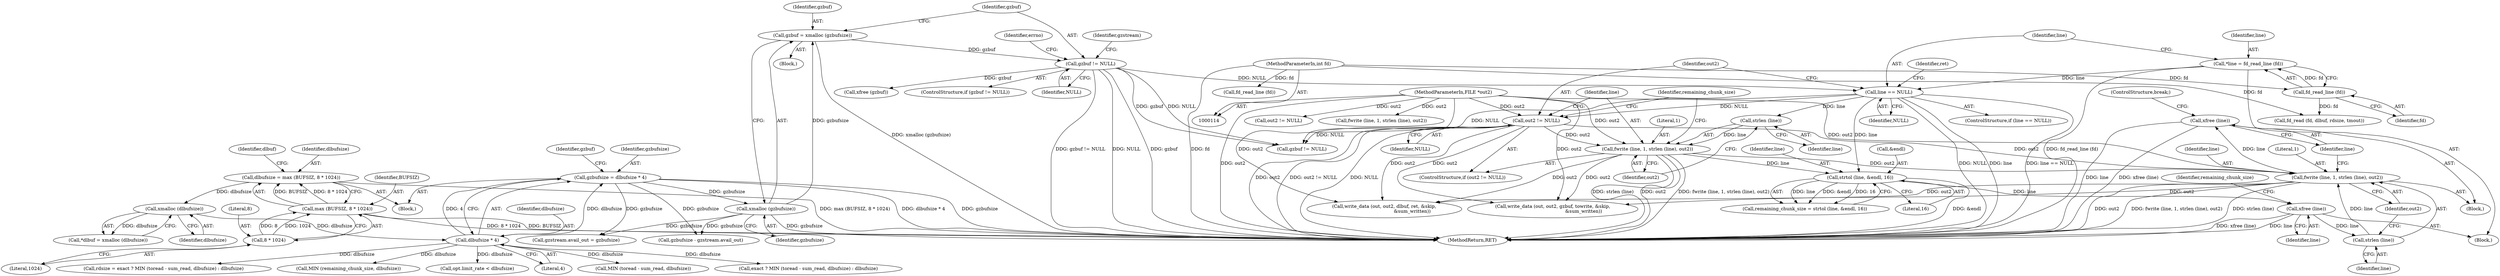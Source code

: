 digraph "0_savannah_ba6b44f6745b14dce414761a8e4b35d31b176bba@API" {
"1000456" [label="(Call,xfree (line))"];
"1000450" [label="(Call,fwrite (line, 1, strlen (line), out2))"];
"1000453" [label="(Call,strlen (line))"];
"1000430" [label="(Call,xfree (line))"];
"1000425" [label="(Call,strtol (line, &endl, 16))"];
"1000403" [label="(Call,line == NULL)"];
"1000397" [label="(Call,*line = fd_read_line (fd))"];
"1000399" [label="(Call,fd_read_line (fd))"];
"1000116" [label="(MethodParameterIn,int fd)"];
"1000210" [label="(Call,gzbuf != NULL)"];
"1000205" [label="(Call,gzbuf = xmalloc (gzbufsize))"];
"1000207" [label="(Call,xmalloc (gzbufsize))"];
"1000190" [label="(Call,gzbufsize = dlbufsize * 4)"];
"1000192" [label="(Call,dlbufsize * 4)"];
"1000141" [label="(Call,xmalloc (dlbufsize))"];
"1000131" [label="(Call,dlbufsize = max (BUFSIZ, 8 * 1024))"];
"1000133" [label="(Call,max (BUFSIZ, 8 * 1024))"];
"1000135" [label="(Call,8 * 1024)"];
"1000417" [label="(Call,fwrite (line, 1, strlen (line), out2))"];
"1000420" [label="(Call,strlen (line))"];
"1000414" [label="(Call,out2 != NULL)"];
"1000124" [label="(MethodParameterIn,FILE *out2)"];
"1000458" [label="(ControlStructure,break;)"];
"1000124" [label="(MethodParameterIn,FILE *out2)"];
"1000131" [label="(Call,dlbufsize = max (BUFSIZ, 8 * 1024))"];
"1000415" [label="(Identifier,out2)"];
"1000405" [label="(Identifier,NULL)"];
"1000209" [label="(ControlStructure,if (gzbuf != NULL))"];
"1000216" [label="(Identifier,gzstream)"];
"1000434" [label="(Identifier,remaining_chunk_size)"];
"1000403" [label="(Call,line == NULL)"];
"1000725" [label="(Call,fd_read_line (fd))"];
"1000133" [label="(Call,max (BUFSIZ, 8 * 1024))"];
"1000211" [label="(Identifier,gzbuf)"];
"1000367" [label="(Call,MIN (toread - sum_read, dlbufsize))"];
"1000451" [label="(Identifier,line)"];
"1000197" [label="(Identifier,gzbuf)"];
"1000454" [label="(Identifier,line)"];
"1000423" [label="(Call,remaining_chunk_size = strtol (line, &endl, 16))"];
"1000456" [label="(Call,xfree (line))"];
"1000193" [label="(Identifier,dlbufsize)"];
"1000404" [label="(Identifier,line)"];
"1000446" [label="(Block,)"];
"1000140" [label="(Identifier,dlbuf)"];
"1000408" [label="(Identifier,ret)"];
"1000414" [label="(Call,out2 != NULL)"];
"1000270" [label="(Identifier,errno)"];
"1000208" [label="(Identifier,gzbufsize)"];
"1000125" [label="(Block,)"];
"1000206" [label="(Identifier,gzbuf)"];
"1000190" [label="(Call,gzbufsize = dlbufsize * 4)"];
"1000421" [label="(Identifier,line)"];
"1000453" [label="(Call,strlen (line))"];
"1000398" [label="(Identifier,line)"];
"1000191" [label="(Identifier,gzbufsize)"];
"1000397" [label="(Call,*line = fd_read_line (fd))"];
"1000136" [label="(Literal,8)"];
"1000116" [label="(MethodParameterIn,int fd)"];
"1000429" [label="(Literal,16)"];
"1000425" [label="(Call,strtol (line, &endl, 16))"];
"1000567" [label="(Call,gzbuf != NULL)"];
"1000422" [label="(Identifier,out2)"];
"1000142" [label="(Identifier,dlbufsize)"];
"1000212" [label="(Identifier,NULL)"];
"1000413" [label="(ControlStructure,if (out2 != NULL))"];
"1000402" [label="(ControlStructure,if (line == NULL))"];
"1000399" [label="(Call,fd_read_line (fd))"];
"1000424" [label="(Identifier,remaining_chunk_size)"];
"1000514" [label="(Call,fd_read (fd, dlbuf, rdsize, tmout))"];
"1000141" [label="(Call,xmalloc (dlbufsize))"];
"1000783" [label="(MethodReturn,RET)"];
"1000132" [label="(Identifier,dlbufsize)"];
"1000457" [label="(Identifier,line)"];
"1000205" [label="(Call,gzbuf = xmalloc (gzbufsize))"];
"1000365" [label="(Call,exact ? MIN (toread - sum_read, dlbufsize) : dlbufsize)"];
"1000587" [label="(Call,gzstream.avail_out = gzbufsize)"];
"1000427" [label="(Call,&endl)"];
"1000643" [label="(Call,gzbufsize - gzstream.avail_out)"];
"1000430" [label="(Call,xfree (line))"];
"1000743" [label="(Call,fwrite (line, 1, strlen (line), out2))"];
"1000431" [label="(Identifier,line)"];
"1000685" [label="(Call,write_data (out, out2, dlbuf, ret, &skip,\n                                      &sum_written))"];
"1000134" [label="(Identifier,BUFSIZ)"];
"1000418" [label="(Identifier,line)"];
"1000455" [label="(Identifier,out2)"];
"1000417" [label="(Call,fwrite (line, 1, strlen (line), out2))"];
"1000207" [label="(Call,xmalloc (gzbufsize))"];
"1000426" [label="(Identifier,line)"];
"1000363" [label="(Call,rdsize = exact ? MIN (toread - sum_read, dlbufsize) : dlbufsize)"];
"1000194" [label="(Literal,4)"];
"1000400" [label="(Identifier,fd)"];
"1000420" [label="(Call,strlen (line))"];
"1000461" [label="(Call,MIN (remaining_chunk_size, dlbufsize))"];
"1000204" [label="(Block,)"];
"1000139" [label="(Call,*dlbuf = xmalloc (dlbufsize))"];
"1000192" [label="(Call,dlbufsize * 4)"];
"1000137" [label="(Literal,1024)"];
"1000452" [label="(Literal,1)"];
"1000210" [label="(Call,gzbuf != NULL)"];
"1000740" [label="(Call,out2 != NULL)"];
"1000395" [label="(Block,)"];
"1000252" [label="(Call,xfree (gzbuf))"];
"1000352" [label="(Call,opt.limit_rate < dlbufsize)"];
"1000650" [label="(Call,write_data (out, out2, gzbuf, towrite, &skip,\n                                          &sum_written))"];
"1000450" [label="(Call,fwrite (line, 1, strlen (line), out2))"];
"1000419" [label="(Literal,1)"];
"1000416" [label="(Identifier,NULL)"];
"1000135" [label="(Call,8 * 1024)"];
"1000456" -> "1000446"  [label="AST: "];
"1000456" -> "1000457"  [label="CFG: "];
"1000457" -> "1000456"  [label="AST: "];
"1000458" -> "1000456"  [label="CFG: "];
"1000456" -> "1000783"  [label="DDG: line"];
"1000456" -> "1000783"  [label="DDG: xfree (line)"];
"1000450" -> "1000456"  [label="DDG: line"];
"1000450" -> "1000446"  [label="AST: "];
"1000450" -> "1000455"  [label="CFG: "];
"1000451" -> "1000450"  [label="AST: "];
"1000452" -> "1000450"  [label="AST: "];
"1000453" -> "1000450"  [label="AST: "];
"1000455" -> "1000450"  [label="AST: "];
"1000457" -> "1000450"  [label="CFG: "];
"1000450" -> "1000783"  [label="DDG: out2"];
"1000450" -> "1000783"  [label="DDG: fwrite (line, 1, strlen (line), out2)"];
"1000450" -> "1000783"  [label="DDG: strlen (line)"];
"1000453" -> "1000450"  [label="DDG: line"];
"1000417" -> "1000450"  [label="DDG: out2"];
"1000414" -> "1000450"  [label="DDG: out2"];
"1000124" -> "1000450"  [label="DDG: out2"];
"1000450" -> "1000650"  [label="DDG: out2"];
"1000450" -> "1000685"  [label="DDG: out2"];
"1000453" -> "1000454"  [label="CFG: "];
"1000454" -> "1000453"  [label="AST: "];
"1000455" -> "1000453"  [label="CFG: "];
"1000430" -> "1000453"  [label="DDG: line"];
"1000430" -> "1000395"  [label="AST: "];
"1000430" -> "1000431"  [label="CFG: "];
"1000431" -> "1000430"  [label="AST: "];
"1000434" -> "1000430"  [label="CFG: "];
"1000430" -> "1000783"  [label="DDG: line"];
"1000430" -> "1000783"  [label="DDG: xfree (line)"];
"1000425" -> "1000430"  [label="DDG: line"];
"1000425" -> "1000423"  [label="AST: "];
"1000425" -> "1000429"  [label="CFG: "];
"1000426" -> "1000425"  [label="AST: "];
"1000427" -> "1000425"  [label="AST: "];
"1000429" -> "1000425"  [label="AST: "];
"1000423" -> "1000425"  [label="CFG: "];
"1000425" -> "1000783"  [label="DDG: &endl"];
"1000425" -> "1000423"  [label="DDG: line"];
"1000425" -> "1000423"  [label="DDG: &endl"];
"1000425" -> "1000423"  [label="DDG: 16"];
"1000403" -> "1000425"  [label="DDG: line"];
"1000417" -> "1000425"  [label="DDG: line"];
"1000403" -> "1000402"  [label="AST: "];
"1000403" -> "1000405"  [label="CFG: "];
"1000404" -> "1000403"  [label="AST: "];
"1000405" -> "1000403"  [label="AST: "];
"1000408" -> "1000403"  [label="CFG: "];
"1000415" -> "1000403"  [label="CFG: "];
"1000403" -> "1000783"  [label="DDG: NULL"];
"1000403" -> "1000783"  [label="DDG: line"];
"1000403" -> "1000783"  [label="DDG: line == NULL"];
"1000397" -> "1000403"  [label="DDG: line"];
"1000210" -> "1000403"  [label="DDG: NULL"];
"1000403" -> "1000414"  [label="DDG: NULL"];
"1000403" -> "1000420"  [label="DDG: line"];
"1000403" -> "1000567"  [label="DDG: NULL"];
"1000397" -> "1000395"  [label="AST: "];
"1000397" -> "1000399"  [label="CFG: "];
"1000398" -> "1000397"  [label="AST: "];
"1000399" -> "1000397"  [label="AST: "];
"1000404" -> "1000397"  [label="CFG: "];
"1000397" -> "1000783"  [label="DDG: fd_read_line (fd)"];
"1000399" -> "1000397"  [label="DDG: fd"];
"1000399" -> "1000400"  [label="CFG: "];
"1000400" -> "1000399"  [label="AST: "];
"1000116" -> "1000399"  [label="DDG: fd"];
"1000399" -> "1000514"  [label="DDG: fd"];
"1000116" -> "1000114"  [label="AST: "];
"1000116" -> "1000783"  [label="DDG: fd"];
"1000116" -> "1000514"  [label="DDG: fd"];
"1000116" -> "1000725"  [label="DDG: fd"];
"1000210" -> "1000209"  [label="AST: "];
"1000210" -> "1000212"  [label="CFG: "];
"1000211" -> "1000210"  [label="AST: "];
"1000212" -> "1000210"  [label="AST: "];
"1000216" -> "1000210"  [label="CFG: "];
"1000270" -> "1000210"  [label="CFG: "];
"1000210" -> "1000783"  [label="DDG: gzbuf != NULL"];
"1000210" -> "1000783"  [label="DDG: NULL"];
"1000210" -> "1000783"  [label="DDG: gzbuf"];
"1000205" -> "1000210"  [label="DDG: gzbuf"];
"1000210" -> "1000252"  [label="DDG: gzbuf"];
"1000210" -> "1000567"  [label="DDG: gzbuf"];
"1000210" -> "1000567"  [label="DDG: NULL"];
"1000205" -> "1000204"  [label="AST: "];
"1000205" -> "1000207"  [label="CFG: "];
"1000206" -> "1000205"  [label="AST: "];
"1000207" -> "1000205"  [label="AST: "];
"1000211" -> "1000205"  [label="CFG: "];
"1000205" -> "1000783"  [label="DDG: xmalloc (gzbufsize)"];
"1000207" -> "1000205"  [label="DDG: gzbufsize"];
"1000207" -> "1000208"  [label="CFG: "];
"1000208" -> "1000207"  [label="AST: "];
"1000207" -> "1000783"  [label="DDG: gzbufsize"];
"1000190" -> "1000207"  [label="DDG: gzbufsize"];
"1000207" -> "1000587"  [label="DDG: gzbufsize"];
"1000207" -> "1000643"  [label="DDG: gzbufsize"];
"1000190" -> "1000125"  [label="AST: "];
"1000190" -> "1000192"  [label="CFG: "];
"1000191" -> "1000190"  [label="AST: "];
"1000192" -> "1000190"  [label="AST: "];
"1000197" -> "1000190"  [label="CFG: "];
"1000190" -> "1000783"  [label="DDG: gzbufsize"];
"1000190" -> "1000783"  [label="DDG: dlbufsize * 4"];
"1000192" -> "1000190"  [label="DDG: dlbufsize"];
"1000192" -> "1000190"  [label="DDG: 4"];
"1000190" -> "1000587"  [label="DDG: gzbufsize"];
"1000190" -> "1000643"  [label="DDG: gzbufsize"];
"1000192" -> "1000194"  [label="CFG: "];
"1000193" -> "1000192"  [label="AST: "];
"1000194" -> "1000192"  [label="AST: "];
"1000141" -> "1000192"  [label="DDG: dlbufsize"];
"1000192" -> "1000352"  [label="DDG: dlbufsize"];
"1000192" -> "1000363"  [label="DDG: dlbufsize"];
"1000192" -> "1000367"  [label="DDG: dlbufsize"];
"1000192" -> "1000365"  [label="DDG: dlbufsize"];
"1000192" -> "1000461"  [label="DDG: dlbufsize"];
"1000141" -> "1000139"  [label="AST: "];
"1000141" -> "1000142"  [label="CFG: "];
"1000142" -> "1000141"  [label="AST: "];
"1000139" -> "1000141"  [label="CFG: "];
"1000141" -> "1000139"  [label="DDG: dlbufsize"];
"1000131" -> "1000141"  [label="DDG: dlbufsize"];
"1000131" -> "1000125"  [label="AST: "];
"1000131" -> "1000133"  [label="CFG: "];
"1000132" -> "1000131"  [label="AST: "];
"1000133" -> "1000131"  [label="AST: "];
"1000140" -> "1000131"  [label="CFG: "];
"1000131" -> "1000783"  [label="DDG: max (BUFSIZ, 8 * 1024)"];
"1000133" -> "1000131"  [label="DDG: BUFSIZ"];
"1000133" -> "1000131"  [label="DDG: 8 * 1024"];
"1000133" -> "1000135"  [label="CFG: "];
"1000134" -> "1000133"  [label="AST: "];
"1000135" -> "1000133"  [label="AST: "];
"1000133" -> "1000783"  [label="DDG: BUFSIZ"];
"1000133" -> "1000783"  [label="DDG: 8 * 1024"];
"1000135" -> "1000133"  [label="DDG: 8"];
"1000135" -> "1000133"  [label="DDG: 1024"];
"1000135" -> "1000137"  [label="CFG: "];
"1000136" -> "1000135"  [label="AST: "];
"1000137" -> "1000135"  [label="AST: "];
"1000417" -> "1000413"  [label="AST: "];
"1000417" -> "1000422"  [label="CFG: "];
"1000418" -> "1000417"  [label="AST: "];
"1000419" -> "1000417"  [label="AST: "];
"1000420" -> "1000417"  [label="AST: "];
"1000422" -> "1000417"  [label="AST: "];
"1000424" -> "1000417"  [label="CFG: "];
"1000417" -> "1000783"  [label="DDG: strlen (line)"];
"1000417" -> "1000783"  [label="DDG: out2"];
"1000417" -> "1000783"  [label="DDG: fwrite (line, 1, strlen (line), out2)"];
"1000420" -> "1000417"  [label="DDG: line"];
"1000414" -> "1000417"  [label="DDG: out2"];
"1000124" -> "1000417"  [label="DDG: out2"];
"1000417" -> "1000650"  [label="DDG: out2"];
"1000417" -> "1000685"  [label="DDG: out2"];
"1000420" -> "1000421"  [label="CFG: "];
"1000421" -> "1000420"  [label="AST: "];
"1000422" -> "1000420"  [label="CFG: "];
"1000414" -> "1000413"  [label="AST: "];
"1000414" -> "1000416"  [label="CFG: "];
"1000415" -> "1000414"  [label="AST: "];
"1000416" -> "1000414"  [label="AST: "];
"1000418" -> "1000414"  [label="CFG: "];
"1000424" -> "1000414"  [label="CFG: "];
"1000414" -> "1000783"  [label="DDG: out2 != NULL"];
"1000414" -> "1000783"  [label="DDG: NULL"];
"1000414" -> "1000783"  [label="DDG: out2"];
"1000124" -> "1000414"  [label="DDG: out2"];
"1000414" -> "1000567"  [label="DDG: NULL"];
"1000414" -> "1000650"  [label="DDG: out2"];
"1000414" -> "1000685"  [label="DDG: out2"];
"1000124" -> "1000114"  [label="AST: "];
"1000124" -> "1000783"  [label="DDG: out2"];
"1000124" -> "1000650"  [label="DDG: out2"];
"1000124" -> "1000685"  [label="DDG: out2"];
"1000124" -> "1000740"  [label="DDG: out2"];
"1000124" -> "1000743"  [label="DDG: out2"];
}
